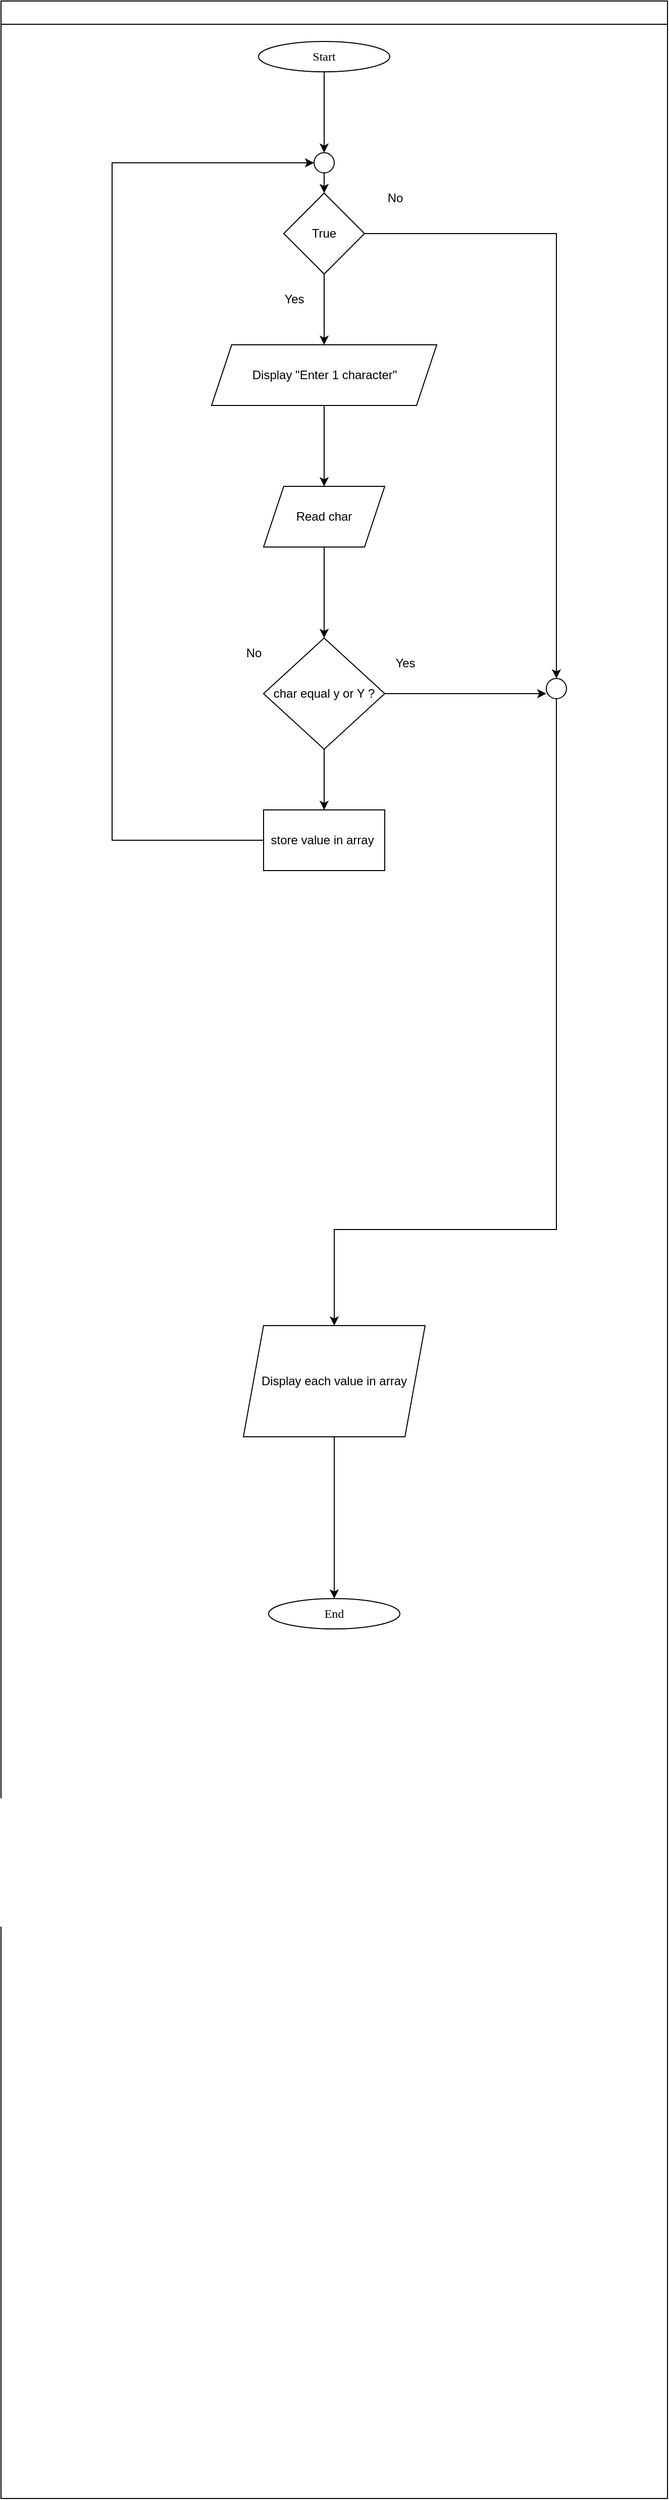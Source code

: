 <mxfile version="25.0.3">
  <diagram id="C5RBs43oDa-KdzZeNtuy" name="Page-1">
    <mxGraphModel dx="1699" dy="477" grid="1" gridSize="10" guides="1" tooltips="1" connect="1" arrows="1" fold="1" page="1" pageScale="1" pageWidth="827" pageHeight="1169" math="0" shadow="0">
      <root>
        <mxCell id="WIyWlLk6GJQsqaUBKTNV-0" />
        <mxCell id="WIyWlLk6GJQsqaUBKTNV-1" parent="WIyWlLk6GJQsqaUBKTNV-0" />
        <mxCell id="mvioNwK95yMqdUQ73LqQ-36" value="" style="swimlane;fontFamily=Sarabun;fontSource=https%3A%2F%2Ffonts.googleapis.com%2Fcss%3Ffamily%3DSarabun;" parent="WIyWlLk6GJQsqaUBKTNV-1" vertex="1">
          <mxGeometry x="-710" y="20" width="660" height="2470" as="geometry" />
        </mxCell>
        <mxCell id="mvioNwK95yMqdUQ73LqQ-35" value="&lt;font data-font-src=&quot;https://fonts.googleapis.com/css?family=Sarabun&quot; face=&quot;Sarabun&quot;&gt;Start&lt;/font&gt;" style="ellipse;whiteSpace=wrap;html=1;" parent="mvioNwK95yMqdUQ73LqQ-36" vertex="1">
          <mxGeometry x="255" y="40" width="130" height="30" as="geometry" />
        </mxCell>
        <mxCell id="QNhVIbcrn-Icenjs99R--4" style="edgeStyle=orthogonalEdgeStyle;rounded=0;orthogonalLoop=1;jettySize=auto;html=1;" parent="mvioNwK95yMqdUQ73LqQ-36" source="wmO79pwF0jpAWdddIBbS-16" edge="1">
          <mxGeometry relative="1" as="geometry">
            <mxPoint x="320" y="190" as="targetPoint" />
          </mxGeometry>
        </mxCell>
        <mxCell id="wmO79pwF0jpAWdddIBbS-4" style="edgeStyle=orthogonalEdgeStyle;rounded=0;orthogonalLoop=1;jettySize=auto;html=1;" edge="1" parent="mvioNwK95yMqdUQ73LqQ-36" source="wmO79pwF0jpAWdddIBbS-0">
          <mxGeometry relative="1" as="geometry">
            <mxPoint x="320" y="340" as="targetPoint" />
          </mxGeometry>
        </mxCell>
        <mxCell id="wmO79pwF0jpAWdddIBbS-25" style="edgeStyle=orthogonalEdgeStyle;rounded=0;orthogonalLoop=1;jettySize=auto;html=1;entryX=0.5;entryY=0;entryDx=0;entryDy=0;" edge="1" parent="mvioNwK95yMqdUQ73LqQ-36" source="wmO79pwF0jpAWdddIBbS-0" target="wmO79pwF0jpAWdddIBbS-23">
          <mxGeometry relative="1" as="geometry" />
        </mxCell>
        <mxCell id="wmO79pwF0jpAWdddIBbS-0" value="True" style="rhombus;whiteSpace=wrap;html=1;" vertex="1" parent="mvioNwK95yMqdUQ73LqQ-36">
          <mxGeometry x="280" y="190" width="80" height="80" as="geometry" />
        </mxCell>
        <mxCell id="wmO79pwF0jpAWdddIBbS-5" style="edgeStyle=orthogonalEdgeStyle;rounded=0;orthogonalLoop=1;jettySize=auto;html=1;" edge="1" parent="mvioNwK95yMqdUQ73LqQ-36" source="wmO79pwF0jpAWdddIBbS-3">
          <mxGeometry relative="1" as="geometry">
            <mxPoint x="320" y="480" as="targetPoint" />
          </mxGeometry>
        </mxCell>
        <mxCell id="wmO79pwF0jpAWdddIBbS-3" value="Display &quot;Enter 1 character&quot;" style="shape=parallelogram;perimeter=parallelogramPerimeter;whiteSpace=wrap;html=1;fixedSize=1;" vertex="1" parent="mvioNwK95yMqdUQ73LqQ-36">
          <mxGeometry x="208.5" y="340" width="223" height="60" as="geometry" />
        </mxCell>
        <mxCell id="wmO79pwF0jpAWdddIBbS-9" style="edgeStyle=orthogonalEdgeStyle;rounded=0;orthogonalLoop=1;jettySize=auto;html=1;" edge="1" parent="mvioNwK95yMqdUQ73LqQ-36" source="wmO79pwF0jpAWdddIBbS-6">
          <mxGeometry relative="1" as="geometry">
            <mxPoint x="320" y="630" as="targetPoint" />
          </mxGeometry>
        </mxCell>
        <mxCell id="wmO79pwF0jpAWdddIBbS-6" value="Read char" style="shape=parallelogram;perimeter=parallelogramPerimeter;whiteSpace=wrap;html=1;fixedSize=1;" vertex="1" parent="mvioNwK95yMqdUQ73LqQ-36">
          <mxGeometry x="260" y="480" width="120" height="60" as="geometry" />
        </mxCell>
        <mxCell id="wmO79pwF0jpAWdddIBbS-13" style="edgeStyle=orthogonalEdgeStyle;rounded=0;orthogonalLoop=1;jettySize=auto;html=1;" edge="1" parent="mvioNwK95yMqdUQ73LqQ-36" source="wmO79pwF0jpAWdddIBbS-7">
          <mxGeometry relative="1" as="geometry">
            <mxPoint x="540" y="685" as="targetPoint" />
          </mxGeometry>
        </mxCell>
        <mxCell id="wmO79pwF0jpAWdddIBbS-15" style="edgeStyle=orthogonalEdgeStyle;rounded=0;orthogonalLoop=1;jettySize=auto;html=1;" edge="1" parent="mvioNwK95yMqdUQ73LqQ-36" source="wmO79pwF0jpAWdddIBbS-7">
          <mxGeometry relative="1" as="geometry">
            <mxPoint x="310" y="160" as="targetPoint" />
            <Array as="points">
              <mxPoint x="320" y="830" />
              <mxPoint x="110" y="830" />
              <mxPoint x="110" y="160" />
            </Array>
          </mxGeometry>
        </mxCell>
        <mxCell id="wmO79pwF0jpAWdddIBbS-22" style="edgeStyle=orthogonalEdgeStyle;rounded=0;orthogonalLoop=1;jettySize=auto;html=1;entryX=0.5;entryY=0;entryDx=0;entryDy=0;" edge="1" parent="mvioNwK95yMqdUQ73LqQ-36" source="wmO79pwF0jpAWdddIBbS-7" target="wmO79pwF0jpAWdddIBbS-20">
          <mxGeometry relative="1" as="geometry" />
        </mxCell>
        <mxCell id="wmO79pwF0jpAWdddIBbS-7" value="char equal y or Y ?" style="rhombus;whiteSpace=wrap;html=1;" vertex="1" parent="mvioNwK95yMqdUQ73LqQ-36">
          <mxGeometry x="260" y="630" width="120" height="110" as="geometry" />
        </mxCell>
        <mxCell id="wmO79pwF0jpAWdddIBbS-8" value="Yes" style="text;html=1;align=center;verticalAlign=middle;resizable=0;points=[];autosize=1;strokeColor=none;fillColor=none;" vertex="1" parent="mvioNwK95yMqdUQ73LqQ-36">
          <mxGeometry x="270" y="280" width="40" height="30" as="geometry" />
        </mxCell>
        <mxCell id="wmO79pwF0jpAWdddIBbS-10" value="Yes" style="text;html=1;align=center;verticalAlign=middle;resizable=0;points=[];autosize=1;strokeColor=none;fillColor=none;" vertex="1" parent="mvioNwK95yMqdUQ73LqQ-36">
          <mxGeometry x="380" y="640" width="40" height="30" as="geometry" />
        </mxCell>
        <mxCell id="wmO79pwF0jpAWdddIBbS-16" value="" style="ellipse;whiteSpace=wrap;html=1;aspect=fixed;" vertex="1" parent="mvioNwK95yMqdUQ73LqQ-36">
          <mxGeometry x="310" y="150" width="20" height="20" as="geometry" />
        </mxCell>
        <mxCell id="wmO79pwF0jpAWdddIBbS-17" value="" style="edgeStyle=orthogonalEdgeStyle;rounded=0;orthogonalLoop=1;jettySize=auto;html=1;" edge="1" parent="mvioNwK95yMqdUQ73LqQ-36" source="mvioNwK95yMqdUQ73LqQ-35" target="wmO79pwF0jpAWdddIBbS-16">
          <mxGeometry relative="1" as="geometry">
            <mxPoint x="-390" y="210" as="targetPoint" />
            <mxPoint x="-390" y="90" as="sourcePoint" />
          </mxGeometry>
        </mxCell>
        <mxCell id="wmO79pwF0jpAWdddIBbS-18" value="No" style="text;html=1;align=center;verticalAlign=middle;resizable=0;points=[];autosize=1;strokeColor=none;fillColor=none;" vertex="1" parent="mvioNwK95yMqdUQ73LqQ-36">
          <mxGeometry x="230" y="630" width="40" height="30" as="geometry" />
        </mxCell>
        <mxCell id="wmO79pwF0jpAWdddIBbS-30" style="edgeStyle=orthogonalEdgeStyle;rounded=0;orthogonalLoop=1;jettySize=auto;html=1;" edge="1" parent="mvioNwK95yMqdUQ73LqQ-36" source="wmO79pwF0jpAWdddIBbS-19">
          <mxGeometry relative="1" as="geometry">
            <mxPoint x="330" y="1580" as="targetPoint" />
          </mxGeometry>
        </mxCell>
        <mxCell id="wmO79pwF0jpAWdddIBbS-19" value="Display each value in array" style="shape=parallelogram;perimeter=parallelogramPerimeter;whiteSpace=wrap;html=1;fixedSize=1;" vertex="1" parent="mvioNwK95yMqdUQ73LqQ-36">
          <mxGeometry x="240" y="1310" width="180" height="110" as="geometry" />
        </mxCell>
        <mxCell id="wmO79pwF0jpAWdddIBbS-20" value="store value in array&amp;nbsp;" style="rounded=0;whiteSpace=wrap;html=1;" vertex="1" parent="mvioNwK95yMqdUQ73LqQ-36">
          <mxGeometry x="260" y="800" width="120" height="60" as="geometry" />
        </mxCell>
        <mxCell id="wmO79pwF0jpAWdddIBbS-11" value="No" style="text;html=1;align=center;verticalAlign=middle;resizable=0;points=[];autosize=1;strokeColor=none;fillColor=none;" vertex="1" parent="mvioNwK95yMqdUQ73LqQ-36">
          <mxGeometry x="370" y="180" width="40" height="30" as="geometry" />
        </mxCell>
        <mxCell id="wmO79pwF0jpAWdddIBbS-28" style="edgeStyle=orthogonalEdgeStyle;rounded=0;orthogonalLoop=1;jettySize=auto;html=1;" edge="1" parent="mvioNwK95yMqdUQ73LqQ-36" source="wmO79pwF0jpAWdddIBbS-23" target="wmO79pwF0jpAWdddIBbS-19">
          <mxGeometry relative="1" as="geometry">
            <Array as="points">
              <mxPoint x="550" y="1215" />
            </Array>
          </mxGeometry>
        </mxCell>
        <mxCell id="wmO79pwF0jpAWdddIBbS-23" value="" style="ellipse;whiteSpace=wrap;html=1;aspect=fixed;" vertex="1" parent="mvioNwK95yMqdUQ73LqQ-36">
          <mxGeometry x="540" y="670" width="20" height="20" as="geometry" />
        </mxCell>
        <mxCell id="wmO79pwF0jpAWdddIBbS-29" value="&lt;font data-font-src=&quot;https://fonts.googleapis.com/css?family=Sarabun&quot; face=&quot;Sarabun&quot;&gt;End&lt;/font&gt;" style="ellipse;whiteSpace=wrap;html=1;" vertex="1" parent="mvioNwK95yMqdUQ73LqQ-36">
          <mxGeometry x="265" y="1580" width="130" height="30" as="geometry" />
        </mxCell>
      </root>
    </mxGraphModel>
  </diagram>
</mxfile>
